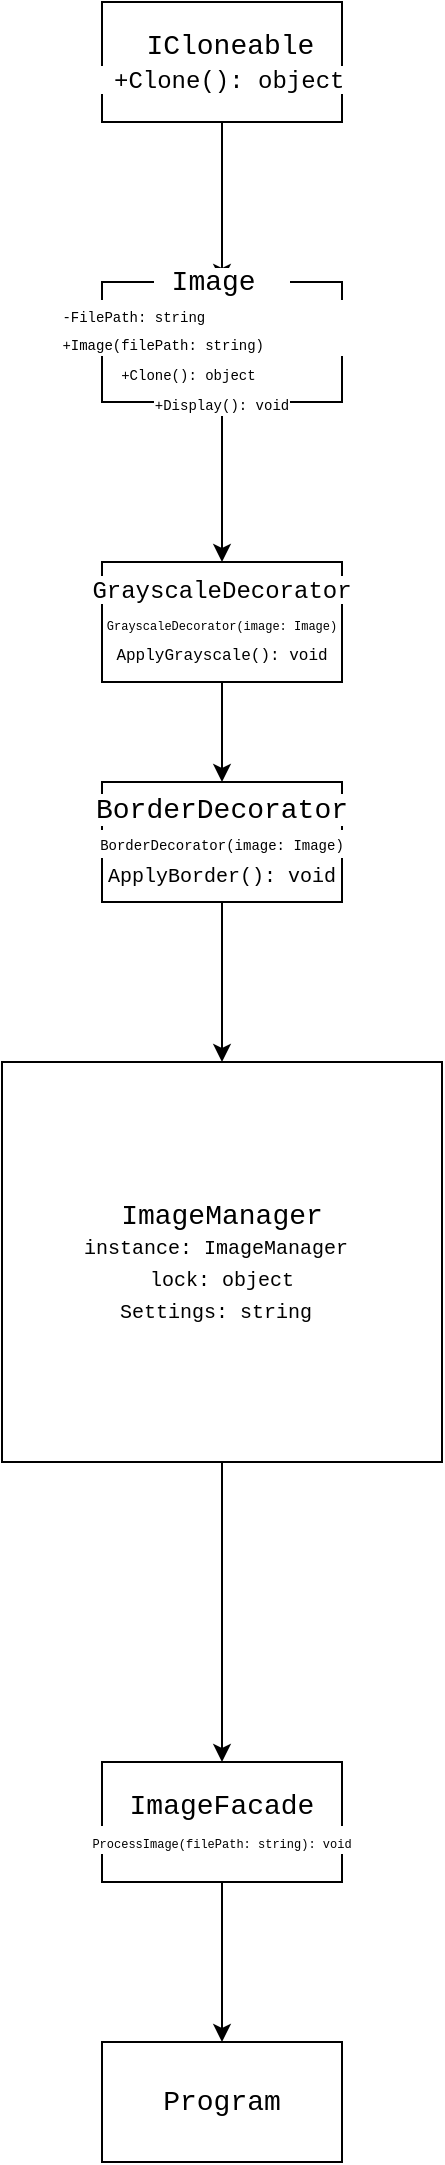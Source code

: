 <mxfile version="24.4.9" type="device">
  <diagram name="Страница — 1" id="0uBci71XroWLw11sOBML">
    <mxGraphModel dx="724" dy="384" grid="1" gridSize="10" guides="1" tooltips="1" connect="1" arrows="1" fold="1" page="1" pageScale="1" pageWidth="827" pageHeight="1169" math="0" shadow="0">
      <root>
        <mxCell id="0" />
        <mxCell id="1" parent="0" />
        <mxCell id="0zhpYflBRZ006YC6akEf-3" value="" style="edgeStyle=orthogonalEdgeStyle;rounded=0;orthogonalLoop=1;jettySize=auto;html=1;" edge="1" parent="1" source="0zhpYflBRZ006YC6akEf-1" target="0zhpYflBRZ006YC6akEf-2">
          <mxGeometry relative="1" as="geometry" />
        </mxCell>
        <mxCell id="0zhpYflBRZ006YC6akEf-1" value="&lt;span style=&quot;background-color: rgb(255, 255, 255);&quot;&gt;&lt;span style=&quot;font-family: ui-monospace, SFMono-Regular, &amp;quot;SF Mono&amp;quot;, Menlo, Consolas, &amp;quot;Liberation Mono&amp;quot;, monospace; font-size: 14px; text-align: left; white-space: pre;&quot;&gt;  ICloneable &lt;br&gt;&lt;/span&gt;&lt;span style=&quot;font-family: ui-monospace, SFMono-Regular, &amp;quot;SF Mono&amp;quot;, Menlo, Consolas, &amp;quot;Liberation Mono&amp;quot;, monospace; text-align: left; white-space: pre;&quot;&gt; +Clone(): object&lt;/span&gt;&lt;/span&gt;&lt;span style=&quot;font-family: ui-monospace, SFMono-Regular, &amp;quot;SF Mono&amp;quot;, Menlo, Consolas, &amp;quot;Liberation Mono&amp;quot;, monospace; font-size: 14px; text-align: left; white-space: pre; background-color: rgb(255, 255, 255);&quot;&gt;&lt;br&gt;&lt;/span&gt;" style="rounded=0;whiteSpace=wrap;html=1;" vertex="1" parent="1">
          <mxGeometry x="200" y="150" width="120" height="60" as="geometry" />
        </mxCell>
        <mxCell id="0zhpYflBRZ006YC6akEf-5" value="" style="edgeStyle=orthogonalEdgeStyle;rounded=0;orthogonalLoop=1;jettySize=auto;html=1;" edge="1" parent="1" source="0zhpYflBRZ006YC6akEf-2" target="0zhpYflBRZ006YC6akEf-4">
          <mxGeometry relative="1" as="geometry" />
        </mxCell>
        <mxCell id="0zhpYflBRZ006YC6akEf-2" value="&lt;span style=&quot;background-color: rgb(255, 255, 255);&quot;&gt;&lt;span style=&quot;font-family: ui-monospace, SFMono-Regular, &amp;quot;SF Mono&amp;quot;, Menlo, Consolas, &amp;quot;Liberation Mono&amp;quot;, monospace; font-size: 14px; text-align: left; white-space: pre;&quot;&gt; Image  &lt;br&gt;&lt;/span&gt;&lt;span style=&quot;font-family: ui-monospace, SFMono-Regular, &amp;quot;SF Mono&amp;quot;, Menlo, Consolas, &amp;quot;Liberation Mono&amp;quot;, monospace; text-align: left; white-space: pre; font-size: 7px;&quot;&gt;-FilePath: string                     &lt;br&gt;+Image(&lt;/span&gt;&lt;span style=&quot;font-family: ui-monospace, SFMono-Regular, &amp;quot;SF Mono&amp;quot;, Menlo, Consolas, &amp;quot;Liberation Mono&amp;quot;, monospace; text-align: left; white-space: pre; font-size: 7px;&quot;&gt;filePath&lt;/span&gt;&lt;span style=&quot;font-family: ui-monospace, SFMono-Regular, &amp;quot;SF Mono&amp;quot;, Menlo, Consolas, &amp;quot;Liberation Mono&amp;quot;, monospace; text-align: left; white-space: pre; font-size: 7px;&quot;&gt;: string)              &lt;br/&gt;+Clone(): object        &lt;br/&gt;+Display(): void&lt;/span&gt;&lt;/span&gt;&lt;span style=&quot;font-family: ui-monospace, SFMono-Regular, &amp;quot;SF Mono&amp;quot;, Menlo, Consolas, &amp;quot;Liberation Mono&amp;quot;, monospace; font-size: 14px; text-align: left; white-space: pre; background-color: rgb(255, 255, 255);&quot;&gt;&lt;br&gt;&lt;/span&gt;" style="whiteSpace=wrap;html=1;rounded=0;" vertex="1" parent="1">
          <mxGeometry x="200" y="290" width="120" height="60" as="geometry" />
        </mxCell>
        <mxCell id="0zhpYflBRZ006YC6akEf-4" value="&lt;span style=&quot;background-color: rgb(255, 255, 255);&quot;&gt;&lt;span style=&quot;font-family: ui-monospace, SFMono-Regular, &amp;quot;SF Mono&amp;quot;, Menlo, Consolas, &amp;quot;Liberation Mono&amp;quot;, monospace; text-align: left; white-space: pre;&quot;&gt;&lt;font style=&quot;font-size: 12px;&quot;&gt;GrayscaleDecorator&lt;br&gt;&lt;/font&gt;&lt;/span&gt;&lt;span style=&quot;font-family: ui-monospace, SFMono-Regular, &amp;quot;SF Mono&amp;quot;, Menlo, Consolas, &amp;quot;Liberation Mono&amp;quot;, monospace; text-align: left; white-space: pre;&quot;&gt;&lt;font style=&quot;font-size: 6px;&quot;&gt;GrayscaleDecorator(image: Image)&lt;br/&gt;&lt;/font&gt;&lt;/span&gt;&lt;/span&gt;&lt;span style=&quot;font-family: ui-monospace, SFMono-Regular, &amp;quot;SF Mono&amp;quot;, Menlo, Consolas, &amp;quot;Liberation Mono&amp;quot;, monospace; text-align: left; white-space: pre; font-size: 8px; background-color: rgb(255, 255, 255);&quot;&gt;ApplyGrayscale(): void&lt;/span&gt;&lt;span style=&quot;font-family: ui-monospace, SFMono-Regular, &amp;quot;SF Mono&amp;quot;, Menlo, Consolas, &amp;quot;Liberation Mono&amp;quot;, monospace; text-align: left; white-space: pre; background-color: rgb(255, 255, 255);&quot;&gt;&lt;font style=&quot;font-size: 12px;&quot;&gt;&lt;br&gt;&lt;/font&gt;&lt;/span&gt;" style="whiteSpace=wrap;html=1;rounded=0;" vertex="1" parent="1">
          <mxGeometry x="200" y="430" width="120" height="60" as="geometry" />
        </mxCell>
        <mxCell id="0zhpYflBRZ006YC6akEf-9" value="" style="edgeStyle=orthogonalEdgeStyle;rounded=0;orthogonalLoop=1;jettySize=auto;html=1;" edge="1" parent="1" source="0zhpYflBRZ006YC6akEf-6" target="0zhpYflBRZ006YC6akEf-8">
          <mxGeometry relative="1" as="geometry" />
        </mxCell>
        <mxCell id="0zhpYflBRZ006YC6akEf-6" value="&lt;span style=&quot;font-family: ui-monospace, SFMono-Regular, &amp;quot;SF Mono&amp;quot;, Menlo, Consolas, &amp;quot;Liberation Mono&amp;quot;, monospace; font-size: 14px; text-align: left; white-space: pre; background-color: rgb(255, 255, 255);&quot;&gt;BorderDecorator&lt;br&gt;&lt;/span&gt;&lt;span style=&quot;font-family: ui-monospace, SFMono-Regular, &amp;quot;SF Mono&amp;quot;, Menlo, Consolas, &amp;quot;Liberation Mono&amp;quot;, monospace; text-align: left; white-space: pre; background-color: rgb(255, 255, 255);&quot;&gt;&lt;font style=&quot;font-size: 7px;&quot;&gt;BorderDecorator(image: Image)&lt;br/&gt;&lt;/font&gt;&lt;/span&gt;&lt;span style=&quot;font-family: ui-monospace, SFMono-Regular, &amp;quot;SF Mono&amp;quot;, Menlo, Consolas, &amp;quot;Liberation Mono&amp;quot;, monospace; text-align: left; white-space: pre; background-color: rgb(255, 255, 255);&quot;&gt;&lt;font style=&quot;font-size: 10px;&quot;&gt;ApplyBorder(): void&lt;/font&gt;&lt;/span&gt;&lt;span style=&quot;font-family: ui-monospace, SFMono-Regular, &amp;quot;SF Mono&amp;quot;, Menlo, Consolas, &amp;quot;Liberation Mono&amp;quot;, monospace; font-size: 14px; text-align: left; white-space: pre; background-color: rgb(255, 255, 255);&quot;&gt;&lt;br&gt;&lt;/span&gt;" style="rounded=0;whiteSpace=wrap;html=1;" vertex="1" parent="1">
          <mxGeometry x="200" y="540" width="120" height="60" as="geometry" />
        </mxCell>
        <mxCell id="0zhpYflBRZ006YC6akEf-7" value="" style="endArrow=classic;html=1;rounded=0;exitX=0.5;exitY=1;exitDx=0;exitDy=0;" edge="1" parent="1" source="0zhpYflBRZ006YC6akEf-4" target="0zhpYflBRZ006YC6akEf-6">
          <mxGeometry width="50" height="50" relative="1" as="geometry">
            <mxPoint x="270" y="540" as="sourcePoint" />
            <mxPoint x="330" y="510" as="targetPoint" />
          </mxGeometry>
        </mxCell>
        <mxCell id="0zhpYflBRZ006YC6akEf-11" value="" style="edgeStyle=orthogonalEdgeStyle;rounded=0;orthogonalLoop=1;jettySize=auto;html=1;" edge="1" parent="1" source="0zhpYflBRZ006YC6akEf-8" target="0zhpYflBRZ006YC6akEf-10">
          <mxGeometry relative="1" as="geometry" />
        </mxCell>
        <mxCell id="0zhpYflBRZ006YC6akEf-8" value="&lt;span style=&quot;font-family: ui-monospace, SFMono-Regular, &amp;quot;SF Mono&amp;quot;, Menlo, Consolas, &amp;quot;Liberation Mono&amp;quot;, monospace; font-size: 14px; text-align: left; white-space: pre; background-color: rgb(255, 255, 255);&quot;&gt;ImageManager&lt;br&gt;&lt;/span&gt;&lt;span style=&quot;font-family: ui-monospace, SFMono-Regular, &amp;quot;SF Mono&amp;quot;, Menlo, Consolas, &amp;quot;Liberation Mono&amp;quot;, monospace; text-align: left; white-space: pre; background-color: rgb(255, 255, 255);&quot;&gt;&lt;font style=&quot;font-size: 10px;&quot;&gt;instance: ImageManager &lt;br&gt;&lt;/font&gt;&lt;/span&gt;&lt;span style=&quot;background-color: rgb(255, 255, 255);&quot;&gt;&lt;span style=&quot;font-family: ui-monospace, SFMono-Regular, &amp;quot;SF Mono&amp;quot;, Menlo, Consolas, &amp;quot;Liberation Mono&amp;quot;, monospace; text-align: left; white-space: pre; font-size: 10px;&quot;&gt;lock: object&lt;br&gt;&lt;/span&gt;&lt;span style=&quot;font-family: ui-monospace, SFMono-Regular, &amp;quot;SF Mono&amp;quot;, Menlo, Consolas, &amp;quot;Liberation Mono&amp;quot;, monospace; text-align: left; white-space: pre;&quot;&gt;&lt;font style=&quot;font-size: 10px;&quot;&gt;Settings: string &lt;/font&gt;&lt;/span&gt;&lt;/span&gt;&lt;span style=&quot;font-family: ui-monospace, SFMono-Regular, &amp;quot;SF Mono&amp;quot;, Menlo, Consolas, &amp;quot;Liberation Mono&amp;quot;, monospace; font-size: 14px; text-align: left; white-space: pre; background-color: rgb(255, 255, 255);&quot;&gt;&lt;br&gt;&lt;/span&gt;" style="whiteSpace=wrap;html=1;rounded=0;" vertex="1" parent="1">
          <mxGeometry x="150" y="680" width="220" height="200" as="geometry" />
        </mxCell>
        <mxCell id="0zhpYflBRZ006YC6akEf-13" value="" style="edgeStyle=orthogonalEdgeStyle;rounded=0;orthogonalLoop=1;jettySize=auto;html=1;" edge="1" parent="1" source="0zhpYflBRZ006YC6akEf-10" target="0zhpYflBRZ006YC6akEf-12">
          <mxGeometry relative="1" as="geometry" />
        </mxCell>
        <mxCell id="0zhpYflBRZ006YC6akEf-10" value="&lt;span style=&quot;background-color: rgb(255, 255, 255);&quot;&gt;&lt;span style=&quot;font-family: ui-monospace, SFMono-Regular, &amp;quot;SF Mono&amp;quot;, Menlo, Consolas, &amp;quot;Liberation Mono&amp;quot;, monospace; font-size: 14px; text-align: left; white-space: pre;&quot;&gt;ImageFacade&lt;br&gt;&lt;/span&gt;&lt;span style=&quot;font-family: ui-monospace, SFMono-Regular, &amp;quot;SF Mono&amp;quot;, Menlo, Consolas, &amp;quot;Liberation Mono&amp;quot;, monospace; text-align: left; white-space: pre;&quot;&gt;&lt;font style=&quot;font-size: 6px;&quot;&gt;ProcessImage(filePath: string): void&lt;/font&gt;&lt;/span&gt;&lt;/span&gt;&lt;span style=&quot;font-family: ui-monospace, SFMono-Regular, &amp;quot;SF Mono&amp;quot;, Menlo, Consolas, &amp;quot;Liberation Mono&amp;quot;, monospace; font-size: 14px; text-align: left; white-space: pre; background-color: rgb(255, 255, 255);&quot;&gt;&lt;br&gt;&lt;/span&gt;" style="whiteSpace=wrap;html=1;rounded=0;" vertex="1" parent="1">
          <mxGeometry x="200" y="1030" width="120" height="60" as="geometry" />
        </mxCell>
        <mxCell id="0zhpYflBRZ006YC6akEf-12" value="&lt;span style=&quot;font-family: ui-monospace, SFMono-Regular, &amp;quot;SF Mono&amp;quot;, Menlo, Consolas, &amp;quot;Liberation Mono&amp;quot;, monospace; font-size: 14px; text-align: left; white-space: pre; background-color: rgb(255, 255, 255);&quot;&gt;Program&lt;/span&gt;" style="whiteSpace=wrap;html=1;rounded=0;" vertex="1" parent="1">
          <mxGeometry x="200" y="1170" width="120" height="60" as="geometry" />
        </mxCell>
      </root>
    </mxGraphModel>
  </diagram>
</mxfile>
